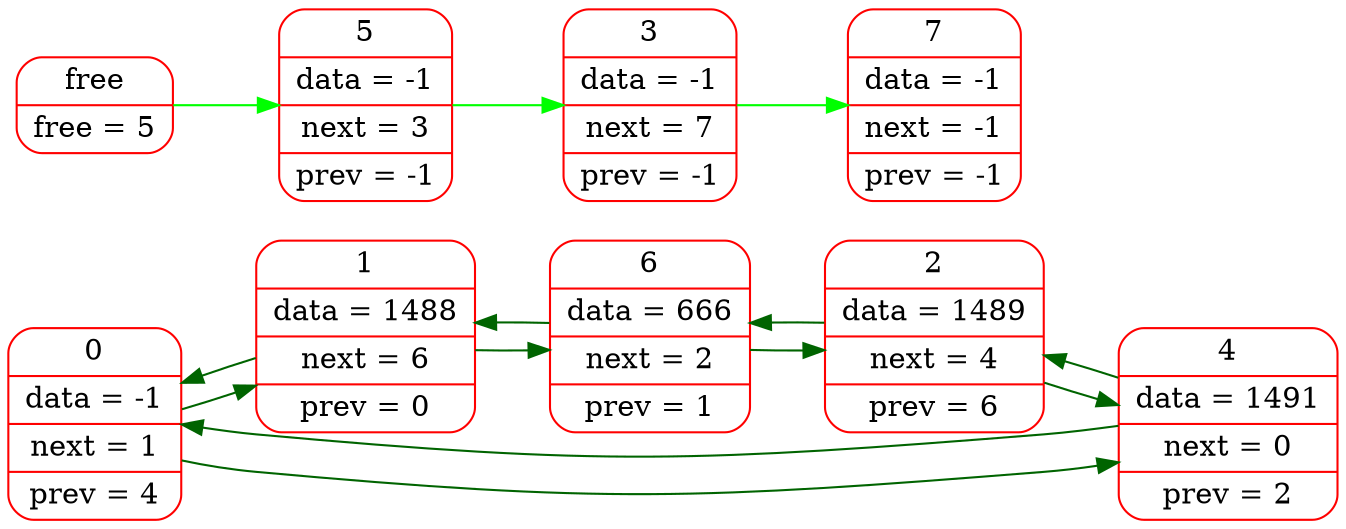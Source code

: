 digraph G{
rankdir=LR;
node[color="red",fontsize=14];
elem0[shape="Mrecord", label="0 | data = -1 | next = 1 | prev = 4"];
elem1[shape="Mrecord", label="1 | data = 1488 | next = 6 | prev = 0"];
elem6[shape="Mrecord", label="6 | data = 666 | next = 2 | prev = 1"];
elem2[shape="Mrecord", label="2 | data = 1489 | next = 4 | prev = 6"];
elem4[shape="Mrecord", label="4 | data = 1491 | next = 0 | prev = 2"];
edge[color="darkgreen",fontsize=12, penwidth=1];
elem0->elem1->elem6->elem2->elem4->elem0;
edge[color="darkgreen",fontsize=12, penwidth=1];
elem0->elem4->elem2->elem6->elem1->elem0;
free[shape="Mrecord", label="free | free = 5"];
free_elem5[shape="Mrecord", label="5 | data = -1 | next = 3 | prev = -1"];
free_elem3[shape="Mrecord", label="3 | data = -1 | next = 7 | prev = -1"];
free_elem7[shape="Mrecord", label="7 | data = -1 | next = -1 | prev = -1"];
edge[color="green",fontsize=12, penwidth=1];
free->free_elem5->free_elem3->free_elem7;
}
